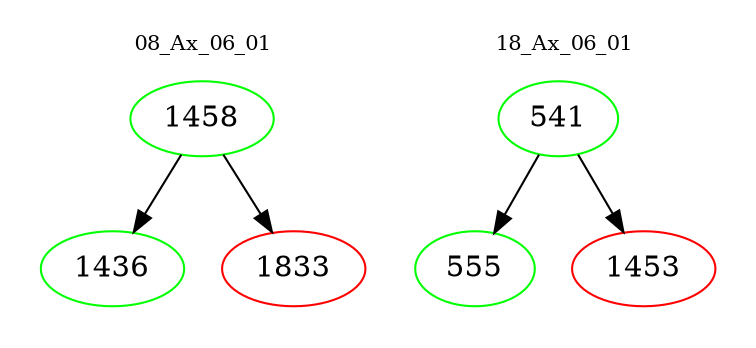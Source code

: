 digraph{
subgraph cluster_0 {
color = white
label = "08_Ax_06_01";
fontsize=10;
T0_1458 [label="1458", color="green"]
T0_1458 -> T0_1436 [color="black"]
T0_1436 [label="1436", color="green"]
T0_1458 -> T0_1833 [color="black"]
T0_1833 [label="1833", color="red"]
}
subgraph cluster_1 {
color = white
label = "18_Ax_06_01";
fontsize=10;
T1_541 [label="541", color="green"]
T1_541 -> T1_555 [color="black"]
T1_555 [label="555", color="green"]
T1_541 -> T1_1453 [color="black"]
T1_1453 [label="1453", color="red"]
}
}
